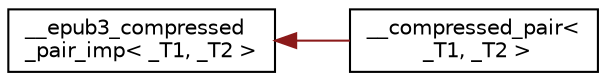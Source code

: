 digraph "Graphical Class Hierarchy"
{
  edge [fontname="Helvetica",fontsize="10",labelfontname="Helvetica",labelfontsize="10"];
  node [fontname="Helvetica",fontsize="10",shape=record];
  rankdir="LR";
  Node1 [label="__epub3_compressed\l_pair_imp\< _T1, _T2 \>",height=0.2,width=0.4,color="black", fillcolor="white", style="filled",URL="$class____epub3__compressed__pair__imp.xhtml"];
  Node1 -> Node2 [dir="back",color="firebrick4",fontsize="10",style="solid",fontname="Helvetica"];
  Node2 [label="__compressed_pair\<\l _T1, _T2 \>",height=0.2,width=0.4,color="black", fillcolor="white", style="filled",URL="$class____compressed__pair.xhtml"];
}
